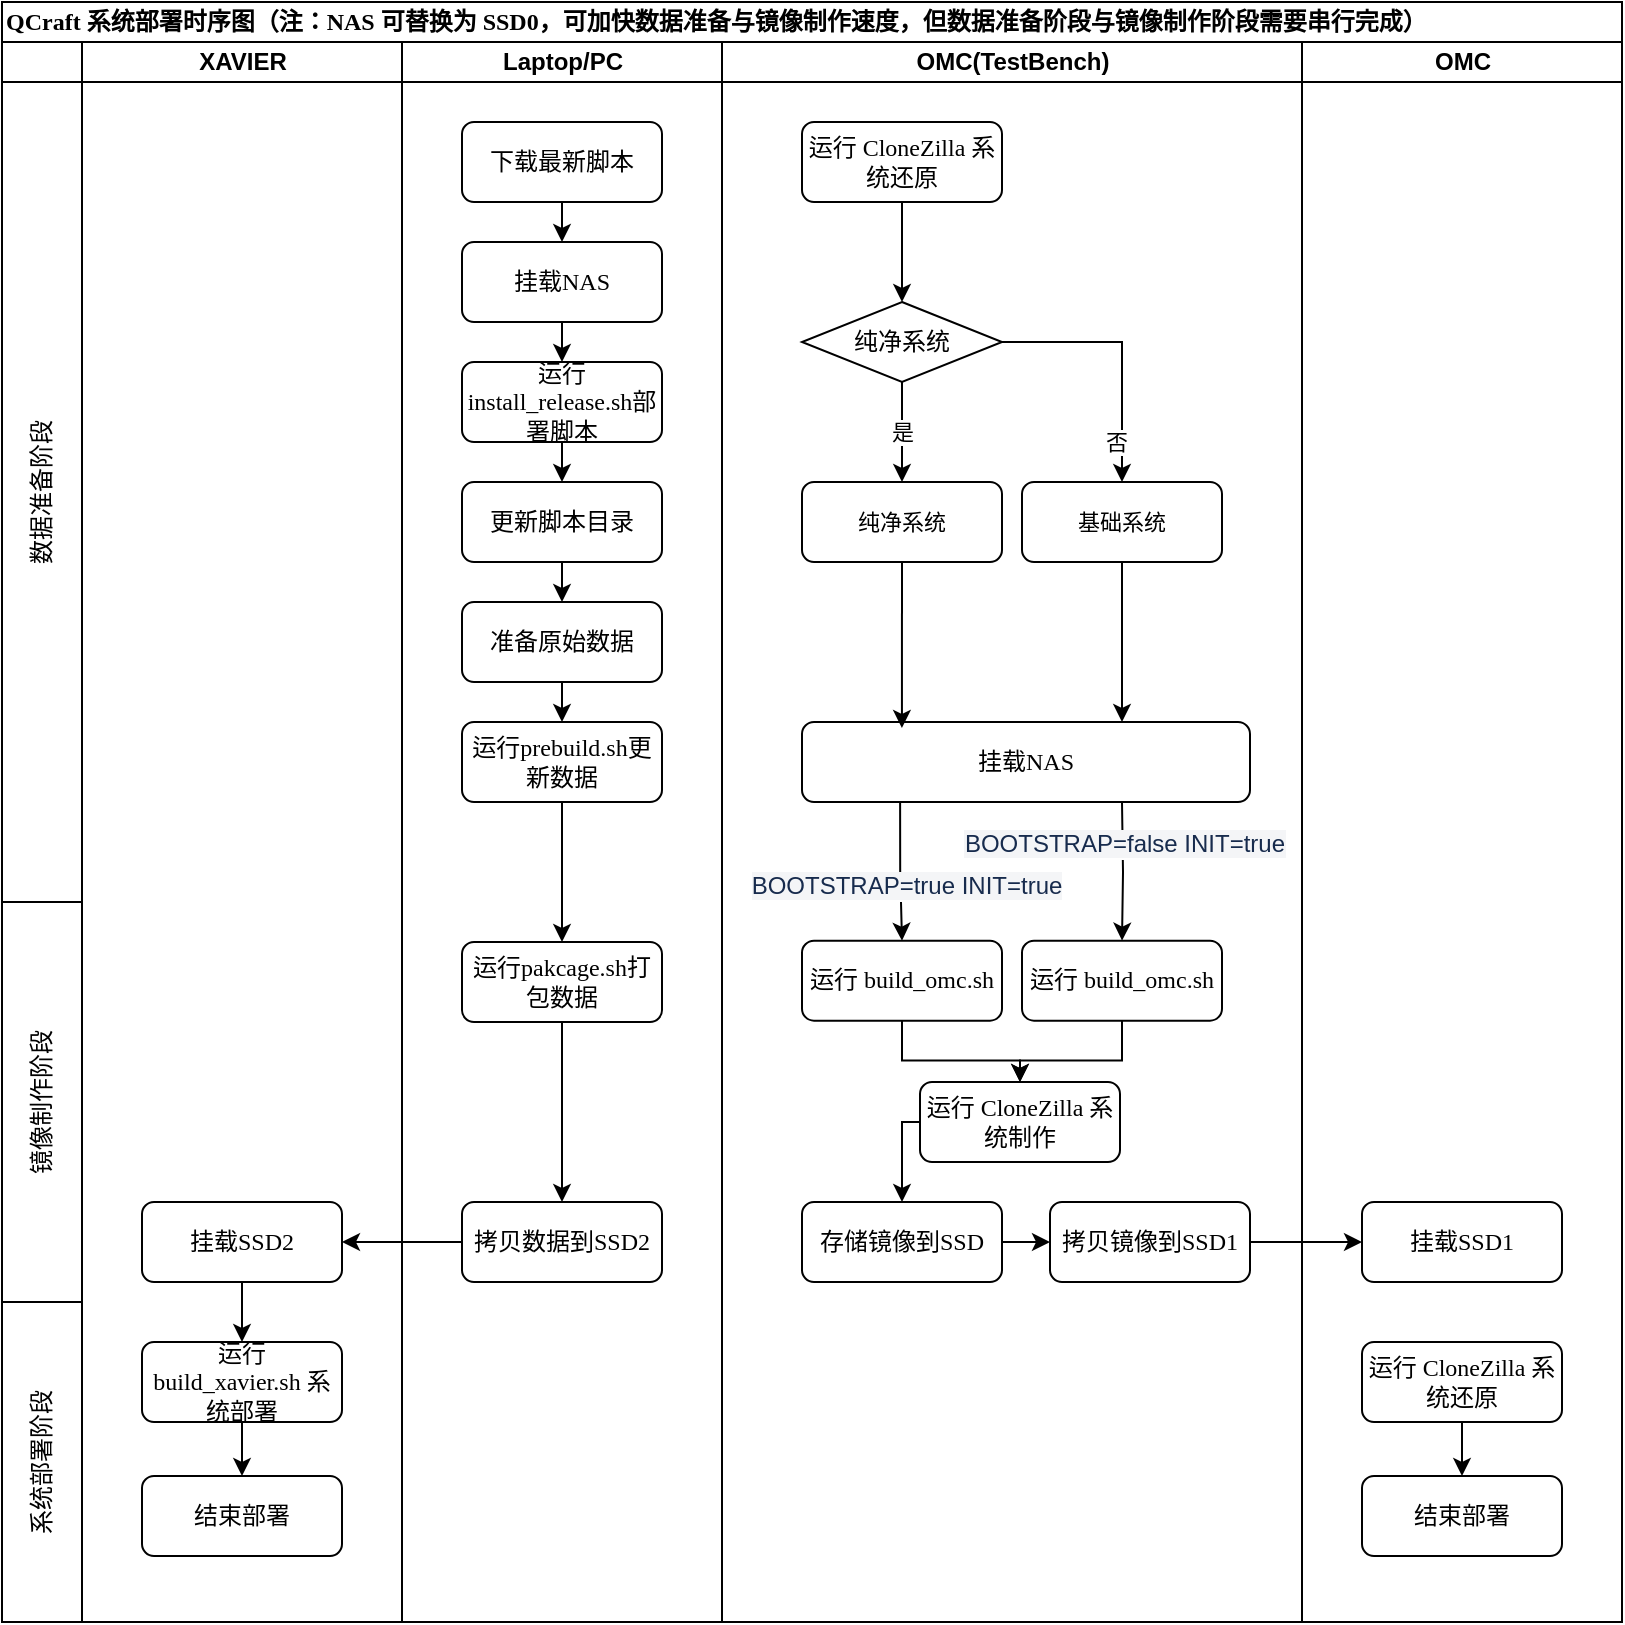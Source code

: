 <mxfile version="13.11.0" type="github">
  <diagram name="Page-1" id="74e2e168-ea6b-b213-b513-2b3c1d86103e">
    <mxGraphModel dx="1329" dy="921" grid="1" gridSize="10" guides="1" tooltips="1" connect="1" arrows="1" fold="1" page="1" pageScale="1" pageWidth="1100" pageHeight="850" background="#ffffff" math="0" shadow="0">
      <root>
        <mxCell id="0" />
        <mxCell id="1" parent="0" />
        <mxCell id="6PLmAHvb3xFuPF-B3GsO-1" value="QCraft 系统部署时序图（注：NAS 可替换为 SSD0，可加快数据准备与镜像制作速度，但数据准备阶段与镜像制作阶段需要串行完成）" style="swimlane;html=1;childLayout=stackLayout;startSize=20;rounded=0;shadow=0;labelBackgroundColor=none;strokeWidth=1;fontFamily=Verdana;fontSize=12;align=left;" vertex="1" parent="1">
          <mxGeometry x="1" y="10" width="810" height="810" as="geometry" />
        </mxCell>
        <mxCell id="6PLmAHvb3xFuPF-B3GsO-2" value="" style="swimlane;html=1;startSize=20;" vertex="1" parent="6PLmAHvb3xFuPF-B3GsO-1">
          <mxGeometry y="20" width="40" height="790" as="geometry" />
        </mxCell>
        <mxCell id="6PLmAHvb3xFuPF-B3GsO-3" value="数据准备阶段" style="whiteSpace=wrap;html=1;gradientDirection=west;fontFamily=Helvetica;horizontal=0;" vertex="1" parent="6PLmAHvb3xFuPF-B3GsO-2">
          <mxGeometry y="20" width="40" height="410" as="geometry" />
        </mxCell>
        <mxCell id="6PLmAHvb3xFuPF-B3GsO-4" value="系统部署阶段" style="whiteSpace=wrap;html=1;horizontal=0;" vertex="1" parent="6PLmAHvb3xFuPF-B3GsO-2">
          <mxGeometry y="630" width="40" height="160" as="geometry" />
        </mxCell>
        <mxCell id="6PLmAHvb3xFuPF-B3GsO-5" value="镜像制作阶段" style="whiteSpace=wrap;html=1;horizontal=0;" vertex="1" parent="6PLmAHvb3xFuPF-B3GsO-2">
          <mxGeometry y="430" width="40" height="200" as="geometry" />
        </mxCell>
        <mxCell id="6PLmAHvb3xFuPF-B3GsO-126" value="XAVIER" style="swimlane;html=1;startSize=20;" vertex="1" parent="6PLmAHvb3xFuPF-B3GsO-1">
          <mxGeometry x="40" y="20" width="160" height="790" as="geometry" />
        </mxCell>
        <mxCell id="6PLmAHvb3xFuPF-B3GsO-149" style="edgeStyle=orthogonalEdgeStyle;rounded=0;orthogonalLoop=1;jettySize=auto;html=1;exitX=0.5;exitY=1;exitDx=0;exitDy=0;entryX=0.5;entryY=0;entryDx=0;entryDy=0;" edge="1" parent="6PLmAHvb3xFuPF-B3GsO-126" source="6PLmAHvb3xFuPF-B3GsO-127" target="6PLmAHvb3xFuPF-B3GsO-147">
          <mxGeometry relative="1" as="geometry" />
        </mxCell>
        <mxCell id="6PLmAHvb3xFuPF-B3GsO-127" value="运行 build_xavier.sh 系统部署" style="rounded=1;whiteSpace=wrap;html=1;shadow=0;labelBackgroundColor=none;strokeWidth=1;fontFamily=Verdana;fontSize=12;align=center;imageHeight=24;" vertex="1" parent="6PLmAHvb3xFuPF-B3GsO-126">
          <mxGeometry x="30" y="650" width="100" height="40" as="geometry" />
        </mxCell>
        <mxCell id="6PLmAHvb3xFuPF-B3GsO-140" style="edgeStyle=orthogonalEdgeStyle;rounded=0;orthogonalLoop=1;jettySize=auto;html=1;exitX=0.5;exitY=1;exitDx=0;exitDy=0;entryX=0.5;entryY=0;entryDx=0;entryDy=0;" edge="1" parent="6PLmAHvb3xFuPF-B3GsO-126" source="6PLmAHvb3xFuPF-B3GsO-130" target="6PLmAHvb3xFuPF-B3GsO-127">
          <mxGeometry relative="1" as="geometry" />
        </mxCell>
        <mxCell id="6PLmAHvb3xFuPF-B3GsO-130" value="挂载SSD2" style="rounded=1;whiteSpace=wrap;html=1;shadow=0;labelBackgroundColor=none;strokeWidth=1;fontFamily=Verdana;fontSize=12;align=center;imageHeight=24;" vertex="1" parent="6PLmAHvb3xFuPF-B3GsO-126">
          <mxGeometry x="30" y="580" width="100" height="40" as="geometry" />
        </mxCell>
        <mxCell id="6PLmAHvb3xFuPF-B3GsO-147" value="结束部署" style="rounded=1;whiteSpace=wrap;html=1;shadow=0;labelBackgroundColor=none;strokeWidth=1;fontFamily=Verdana;fontSize=12;align=center;imageHeight=24;" vertex="1" parent="6PLmAHvb3xFuPF-B3GsO-126">
          <mxGeometry x="30" y="717" width="100" height="40" as="geometry" />
        </mxCell>
        <mxCell id="6PLmAHvb3xFuPF-B3GsO-6" value="Laptop/PC" style="swimlane;html=1;startSize=20;" vertex="1" parent="6PLmAHvb3xFuPF-B3GsO-1">
          <mxGeometry x="200" y="20" width="160" height="790" as="geometry" />
        </mxCell>
        <mxCell id="6PLmAHvb3xFuPF-B3GsO-7" style="edgeStyle=orthogonalEdgeStyle;rounded=0;orthogonalLoop=1;jettySize=auto;html=1;exitX=0.5;exitY=1;exitDx=0;exitDy=0;entryX=0.5;entryY=0;entryDx=0;entryDy=0;fontFamily=Helvetica;fontSize=14;" edge="1" parent="6PLmAHvb3xFuPF-B3GsO-6" source="6PLmAHvb3xFuPF-B3GsO-8" target="6PLmAHvb3xFuPF-B3GsO-9">
          <mxGeometry relative="1" as="geometry" />
        </mxCell>
        <mxCell id="6PLmAHvb3xFuPF-B3GsO-8" value="下载最新脚本" style="rounded=1;whiteSpace=wrap;html=1;shadow=0;labelBackgroundColor=none;strokeWidth=1;fontFamily=Verdana;fontSize=12;align=center;imageHeight=24;" vertex="1" parent="6PLmAHvb3xFuPF-B3GsO-6">
          <mxGeometry x="30" y="40" width="100" height="40" as="geometry" />
        </mxCell>
        <mxCell id="6PLmAHvb3xFuPF-B3GsO-89" style="edgeStyle=orthogonalEdgeStyle;rounded=0;orthogonalLoop=1;jettySize=auto;html=1;exitX=0.5;exitY=1;exitDx=0;exitDy=0;entryX=0.5;entryY=0;entryDx=0;entryDy=0;" edge="1" parent="6PLmAHvb3xFuPF-B3GsO-6" source="6PLmAHvb3xFuPF-B3GsO-9" target="6PLmAHvb3xFuPF-B3GsO-41">
          <mxGeometry relative="1" as="geometry" />
        </mxCell>
        <mxCell id="6PLmAHvb3xFuPF-B3GsO-9" value="挂载NAS" style="rounded=1;whiteSpace=wrap;html=1;shadow=0;labelBackgroundColor=none;strokeWidth=1;fontFamily=Verdana;fontSize=12;align=center;imageHeight=24;" vertex="1" parent="6PLmAHvb3xFuPF-B3GsO-6">
          <mxGeometry x="30" y="100" width="100" height="40" as="geometry" />
        </mxCell>
        <mxCell id="6PLmAHvb3xFuPF-B3GsO-143" style="edgeStyle=orthogonalEdgeStyle;rounded=0;orthogonalLoop=1;jettySize=auto;html=1;exitX=0.5;exitY=1;exitDx=0;exitDy=0;entryX=0.5;entryY=0;entryDx=0;entryDy=0;" edge="1" parent="6PLmAHvb3xFuPF-B3GsO-6" source="6PLmAHvb3xFuPF-B3GsO-41" target="6PLmAHvb3xFuPF-B3GsO-98">
          <mxGeometry relative="1" as="geometry" />
        </mxCell>
        <mxCell id="6PLmAHvb3xFuPF-B3GsO-41" value="运行install_release.sh部署脚本" style="rounded=1;whiteSpace=wrap;html=1;shadow=0;labelBackgroundColor=none;strokeWidth=1;fontFamily=Verdana;fontSize=12;align=center;imageHeight=24;" vertex="1" parent="6PLmAHvb3xFuPF-B3GsO-6">
          <mxGeometry x="30" y="160" width="100" height="40" as="geometry" />
        </mxCell>
        <mxCell id="6PLmAHvb3xFuPF-B3GsO-98" value="更新脚本目录" style="rounded=1;whiteSpace=wrap;html=1;shadow=0;labelBackgroundColor=none;strokeWidth=1;fontFamily=Verdana;fontSize=12;align=center;imageHeight=24;" vertex="1" parent="6PLmAHvb3xFuPF-B3GsO-6">
          <mxGeometry x="30" y="220" width="100" height="40" as="geometry" />
        </mxCell>
        <mxCell id="6PLmAHvb3xFuPF-B3GsO-42" value="准备原始数据" style="rounded=1;whiteSpace=wrap;html=1;shadow=0;labelBackgroundColor=none;strokeWidth=1;fontFamily=Verdana;fontSize=12;align=center;imageHeight=24;" vertex="1" parent="6PLmAHvb3xFuPF-B3GsO-6">
          <mxGeometry x="30" y="280" width="100" height="40" as="geometry" />
        </mxCell>
        <mxCell id="6PLmAHvb3xFuPF-B3GsO-43" value="运行prebuild.sh更新数据" style="rounded=1;whiteSpace=wrap;html=1;shadow=0;labelBackgroundColor=none;strokeWidth=1;fontFamily=Verdana;fontSize=12;align=center;imageHeight=24;" vertex="1" parent="6PLmAHvb3xFuPF-B3GsO-6">
          <mxGeometry x="30" y="340" width="100" height="40" as="geometry" />
        </mxCell>
        <mxCell id="6PLmAHvb3xFuPF-B3GsO-53" value="运行pakcage.sh打包数据" style="rounded=1;whiteSpace=wrap;html=1;shadow=0;labelBackgroundColor=none;strokeWidth=1;fontFamily=Verdana;fontSize=12;align=center;imageHeight=24;" vertex="1" parent="6PLmAHvb3xFuPF-B3GsO-6">
          <mxGeometry x="30" y="450" width="100" height="40" as="geometry" />
        </mxCell>
        <mxCell id="6PLmAHvb3xFuPF-B3GsO-52" value="拷贝数据到SSD2" style="rounded=1;whiteSpace=wrap;html=1;shadow=0;labelBackgroundColor=none;strokeWidth=1;fontFamily=Verdana;fontSize=12;align=center;imageHeight=24;" vertex="1" parent="6PLmAHvb3xFuPF-B3GsO-6">
          <mxGeometry x="30" y="580" width="100" height="40" as="geometry" />
        </mxCell>
        <mxCell id="6PLmAHvb3xFuPF-B3GsO-100" style="edgeStyle=orthogonalEdgeStyle;rounded=0;orthogonalLoop=1;jettySize=auto;html=1;exitX=0.5;exitY=1;exitDx=0;exitDy=0;entryX=0.5;entryY=0;entryDx=0;entryDy=0;" edge="1" parent="6PLmAHvb3xFuPF-B3GsO-6" source="6PLmAHvb3xFuPF-B3GsO-98" target="6PLmAHvb3xFuPF-B3GsO-42">
          <mxGeometry relative="1" as="geometry" />
        </mxCell>
        <mxCell id="6PLmAHvb3xFuPF-B3GsO-101" style="edgeStyle=orthogonalEdgeStyle;rounded=0;orthogonalLoop=1;jettySize=auto;html=1;exitX=0.5;exitY=1;exitDx=0;exitDy=0;entryX=0.5;entryY=0;entryDx=0;entryDy=0;" edge="1" parent="6PLmAHvb3xFuPF-B3GsO-6" source="6PLmAHvb3xFuPF-B3GsO-42" target="6PLmAHvb3xFuPF-B3GsO-43">
          <mxGeometry relative="1" as="geometry" />
        </mxCell>
        <mxCell id="6PLmAHvb3xFuPF-B3GsO-118" style="edgeStyle=orthogonalEdgeStyle;rounded=0;orthogonalLoop=1;jettySize=auto;html=1;exitX=0.5;exitY=1;exitDx=0;exitDy=0;" edge="1" parent="6PLmAHvb3xFuPF-B3GsO-6" source="6PLmAHvb3xFuPF-B3GsO-43" target="6PLmAHvb3xFuPF-B3GsO-53">
          <mxGeometry relative="1" as="geometry" />
        </mxCell>
        <mxCell id="6PLmAHvb3xFuPF-B3GsO-137" style="edgeStyle=orthogonalEdgeStyle;rounded=0;orthogonalLoop=1;jettySize=auto;html=1;exitX=0.5;exitY=1;exitDx=0;exitDy=0;entryX=0.5;entryY=0;entryDx=0;entryDy=0;" edge="1" parent="6PLmAHvb3xFuPF-B3GsO-6" source="6PLmAHvb3xFuPF-B3GsO-53" target="6PLmAHvb3xFuPF-B3GsO-52">
          <mxGeometry relative="1" as="geometry" />
        </mxCell>
        <mxCell id="6PLmAHvb3xFuPF-B3GsO-21" value="OMC(TestBench)" style="swimlane;html=1;startSize=20;" vertex="1" parent="6PLmAHvb3xFuPF-B3GsO-1">
          <mxGeometry x="360" y="20" width="290" height="790" as="geometry" />
        </mxCell>
        <mxCell id="6PLmAHvb3xFuPF-B3GsO-104" style="edgeStyle=orthogonalEdgeStyle;rounded=0;orthogonalLoop=1;jettySize=auto;html=1;exitX=0.5;exitY=1;exitDx=0;exitDy=0;entryX=0.5;entryY=0;entryDx=0;entryDy=0;" edge="1" parent="6PLmAHvb3xFuPF-B3GsO-21" source="6PLmAHvb3xFuPF-B3GsO-51" target="6PLmAHvb3xFuPF-B3GsO-103">
          <mxGeometry relative="1" as="geometry" />
        </mxCell>
        <mxCell id="6PLmAHvb3xFuPF-B3GsO-51" value="运行 CloneZilla 系统还原" style="rounded=1;whiteSpace=wrap;html=1;shadow=0;labelBackgroundColor=none;strokeWidth=1;fontFamily=Verdana;fontSize=12;align=center;imageHeight=24;" vertex="1" parent="6PLmAHvb3xFuPF-B3GsO-21">
          <mxGeometry x="40" y="40" width="100" height="40" as="geometry" />
        </mxCell>
        <mxCell id="6PLmAHvb3xFuPF-B3GsO-110" style="edgeStyle=orthogonalEdgeStyle;rounded=0;orthogonalLoop=1;jettySize=auto;html=1;exitX=0.219;exitY=0.971;exitDx=0;exitDy=0;entryX=0.5;entryY=0;entryDx=0;entryDy=0;exitPerimeter=0;" edge="1" parent="6PLmAHvb3xFuPF-B3GsO-21" source="6PLmAHvb3xFuPF-B3GsO-112" target="6PLmAHvb3xFuPF-B3GsO-84">
          <mxGeometry relative="1" as="geometry" />
        </mxCell>
        <mxCell id="6PLmAHvb3xFuPF-B3GsO-111" value="&lt;span style=&quot;color: rgb(23 , 43 , 77) ; font-size: 12px ; text-align: left ; background-color: rgb(244 , 245 , 247)&quot;&gt;BOOTSTRAP=true INIT=true&lt;/span&gt;" style="edgeLabel;html=1;align=center;verticalAlign=middle;resizable=0;points=[];" vertex="1" connectable="0" parent="6PLmAHvb3xFuPF-B3GsO-110">
          <mxGeometry x="0.227" y="2" relative="1" as="geometry">
            <mxPoint as="offset" />
          </mxGeometry>
        </mxCell>
        <mxCell id="6PLmAHvb3xFuPF-B3GsO-44" value="&lt;span style=&quot;font-family: &amp;#34;helvetica&amp;#34; ; font-size: 11px ; background-color: rgb(255 , 255 , 255)&quot;&gt;纯净系统&lt;/span&gt;" style="rounded=1;whiteSpace=wrap;html=1;shadow=0;labelBackgroundColor=none;strokeWidth=1;fontFamily=Verdana;fontSize=12;align=center;imageHeight=24;" vertex="1" parent="6PLmAHvb3xFuPF-B3GsO-21">
          <mxGeometry x="40" y="220" width="100" height="40" as="geometry" />
        </mxCell>
        <mxCell id="6PLmAHvb3xFuPF-B3GsO-103" value="纯净系统" style="rhombus;whiteSpace=wrap;html=1;rounded=0;shadow=0;labelBackgroundColor=none;strokeWidth=1;fontFamily=Verdana;fontSize=12;align=center;" vertex="1" parent="6PLmAHvb3xFuPF-B3GsO-21">
          <mxGeometry x="40" y="130" width="100" height="40" as="geometry" />
        </mxCell>
        <mxCell id="6PLmAHvb3xFuPF-B3GsO-106" style="edgeStyle=orthogonalEdgeStyle;rounded=0;orthogonalLoop=1;jettySize=auto;html=1;exitX=0.5;exitY=1;exitDx=0;exitDy=0;entryX=0.5;entryY=0;entryDx=0;entryDy=0;" edge="1" parent="6PLmAHvb3xFuPF-B3GsO-21" source="6PLmAHvb3xFuPF-B3GsO-103" target="6PLmAHvb3xFuPF-B3GsO-44">
          <mxGeometry relative="1" as="geometry">
            <mxPoint x="50.167" y="195" as="targetPoint" />
          </mxGeometry>
        </mxCell>
        <mxCell id="6PLmAHvb3xFuPF-B3GsO-108" value="是" style="edgeLabel;html=1;align=center;verticalAlign=middle;resizable=0;points=[];" vertex="1" connectable="0" parent="6PLmAHvb3xFuPF-B3GsO-106">
          <mxGeometry x="-0.258" y="-1" relative="1" as="geometry">
            <mxPoint x="1" y="6.67" as="offset" />
          </mxGeometry>
        </mxCell>
        <mxCell id="6PLmAHvb3xFuPF-B3GsO-117" style="edgeStyle=orthogonalEdgeStyle;rounded=0;orthogonalLoop=1;jettySize=auto;html=1;exitX=0.5;exitY=1;exitDx=0;exitDy=0;entryX=0.5;entryY=0;entryDx=0;entryDy=0;" edge="1" parent="6PLmAHvb3xFuPF-B3GsO-21" source="6PLmAHvb3xFuPF-B3GsO-10" target="6PLmAHvb3xFuPF-B3GsO-83">
          <mxGeometry relative="1" as="geometry" />
        </mxCell>
        <mxCell id="6PLmAHvb3xFuPF-B3GsO-10" value="运行 build_omc.sh" style="rounded=1;whiteSpace=wrap;html=1;shadow=0;labelBackgroundColor=none;strokeWidth=1;fontFamily=Verdana;fontSize=12;align=center;imageHeight=24;" vertex="1" parent="6PLmAHvb3xFuPF-B3GsO-21">
          <mxGeometry x="150" y="449.33" width="100" height="40" as="geometry" />
        </mxCell>
        <mxCell id="6PLmAHvb3xFuPF-B3GsO-123" style="edgeStyle=orthogonalEdgeStyle;rounded=0;orthogonalLoop=1;jettySize=auto;html=1;exitX=0.5;exitY=1;exitDx=0;exitDy=0;" edge="1" parent="6PLmAHvb3xFuPF-B3GsO-21" source="6PLmAHvb3xFuPF-B3GsO-109">
          <mxGeometry relative="1" as="geometry">
            <mxPoint x="200" y="340" as="targetPoint" />
          </mxGeometry>
        </mxCell>
        <mxCell id="6PLmAHvb3xFuPF-B3GsO-109" value="&lt;span style=&quot;font-family: &amp;#34;helvetica&amp;#34; ; font-size: 11px ; background-color: rgb(255 , 255 , 255)&quot;&gt;基础系统&lt;/span&gt;" style="rounded=1;whiteSpace=wrap;html=1;shadow=0;labelBackgroundColor=none;strokeWidth=1;fontFamily=Verdana;fontSize=12;align=center;imageHeight=24;" vertex="1" parent="6PLmAHvb3xFuPF-B3GsO-21">
          <mxGeometry x="150" y="220" width="100" height="40" as="geometry" />
        </mxCell>
        <mxCell id="6PLmAHvb3xFuPF-B3GsO-105" style="edgeStyle=orthogonalEdgeStyle;rounded=0;orthogonalLoop=1;jettySize=auto;html=1;exitX=1;exitY=0.5;exitDx=0;exitDy=0;" edge="1" parent="6PLmAHvb3xFuPF-B3GsO-21" source="6PLmAHvb3xFuPF-B3GsO-103" target="6PLmAHvb3xFuPF-B3GsO-109">
          <mxGeometry relative="1" as="geometry" />
        </mxCell>
        <mxCell id="6PLmAHvb3xFuPF-B3GsO-107" value="否" style="edgeLabel;html=1;align=center;verticalAlign=middle;resizable=0;points=[];" vertex="1" connectable="0" parent="6PLmAHvb3xFuPF-B3GsO-105">
          <mxGeometry x="-0.357" y="-2" relative="1" as="geometry">
            <mxPoint x="15" y="48" as="offset" />
          </mxGeometry>
        </mxCell>
        <mxCell id="6PLmAHvb3xFuPF-B3GsO-48" style="edgeStyle=orthogonalEdgeStyle;rounded=0;orthogonalLoop=1;jettySize=auto;html=1;exitX=0.5;exitY=1;exitDx=0;exitDy=0;entryX=0.5;entryY=0;entryDx=0;entryDy=0;" edge="1" parent="6PLmAHvb3xFuPF-B3GsO-21" target="6PLmAHvb3xFuPF-B3GsO-10">
          <mxGeometry relative="1" as="geometry">
            <mxPoint x="200" y="380" as="sourcePoint" />
          </mxGeometry>
        </mxCell>
        <mxCell id="6PLmAHvb3xFuPF-B3GsO-49" value="&lt;span style=&quot;color: rgb(23 , 43 , 77) ; font-family: , &amp;#34;sf mono&amp;#34; , &amp;#34;segoe ui mono&amp;#34; , &amp;#34;roboto mono&amp;#34; , &amp;#34;ubuntu mono&amp;#34; , &amp;#34;menlo&amp;#34; , &amp;#34;consolas&amp;#34; , &amp;#34;courier&amp;#34; , monospace ; font-size: 12px ; text-align: left ; background-color: rgb(244 , 245 , 247)&quot;&gt;BOOTSTRAP=false INIT=true&lt;/span&gt;" style="edgeLabel;html=1;align=center;verticalAlign=middle;resizable=0;points=[];" vertex="1" connectable="0" parent="6PLmAHvb3xFuPF-B3GsO-48">
          <mxGeometry x="-0.224" y="1" relative="1" as="geometry">
            <mxPoint x="-1" y="-6.67" as="offset" />
          </mxGeometry>
        </mxCell>
        <mxCell id="6PLmAHvb3xFuPF-B3GsO-116" style="edgeStyle=orthogonalEdgeStyle;rounded=0;orthogonalLoop=1;jettySize=auto;html=1;exitX=0.5;exitY=1;exitDx=0;exitDy=0;entryX=0.5;entryY=0;entryDx=0;entryDy=0;" edge="1" parent="6PLmAHvb3xFuPF-B3GsO-21" source="6PLmAHvb3xFuPF-B3GsO-84" target="6PLmAHvb3xFuPF-B3GsO-83">
          <mxGeometry relative="1" as="geometry" />
        </mxCell>
        <mxCell id="6PLmAHvb3xFuPF-B3GsO-84" value="运行 build_omc.sh" style="rounded=1;whiteSpace=wrap;html=1;shadow=0;labelBackgroundColor=none;strokeWidth=1;fontFamily=Verdana;fontSize=12;align=center;imageHeight=24;" vertex="1" parent="6PLmAHvb3xFuPF-B3GsO-21">
          <mxGeometry x="40" y="449.33" width="100" height="40" as="geometry" />
        </mxCell>
        <mxCell id="6PLmAHvb3xFuPF-B3GsO-152" style="edgeStyle=orthogonalEdgeStyle;rounded=0;orthogonalLoop=1;jettySize=auto;html=1;exitX=0;exitY=0.5;exitDx=0;exitDy=0;entryX=0.5;entryY=0;entryDx=0;entryDy=0;" edge="1" parent="6PLmAHvb3xFuPF-B3GsO-21" source="6PLmAHvb3xFuPF-B3GsO-83" target="6PLmAHvb3xFuPF-B3GsO-124">
          <mxGeometry relative="1" as="geometry">
            <Array as="points">
              <mxPoint x="90" y="540" />
            </Array>
          </mxGeometry>
        </mxCell>
        <mxCell id="6PLmAHvb3xFuPF-B3GsO-83" value="运行 CloneZilla 系统制作" style="rounded=1;whiteSpace=wrap;html=1;shadow=0;labelBackgroundColor=none;strokeWidth=1;fontFamily=Verdana;fontSize=12;align=center;imageHeight=24;" vertex="1" parent="6PLmAHvb3xFuPF-B3GsO-21">
          <mxGeometry x="99" y="520" width="100" height="40" as="geometry" />
        </mxCell>
        <mxCell id="6PLmAHvb3xFuPF-B3GsO-112" value="挂载NAS" style="rounded=1;whiteSpace=wrap;html=1;shadow=0;labelBackgroundColor=none;strokeWidth=1;fontFamily=Verdana;fontSize=12;align=center;imageHeight=24;" vertex="1" parent="6PLmAHvb3xFuPF-B3GsO-21">
          <mxGeometry x="40" y="340" width="224" height="40" as="geometry" />
        </mxCell>
        <mxCell id="6PLmAHvb3xFuPF-B3GsO-113" style="edgeStyle=orthogonalEdgeStyle;rounded=0;orthogonalLoop=1;jettySize=auto;html=1;exitX=0.5;exitY=1;exitDx=0;exitDy=0;entryX=0.223;entryY=0.075;entryDx=0;entryDy=0;entryPerimeter=0;" edge="1" parent="6PLmAHvb3xFuPF-B3GsO-21" source="6PLmAHvb3xFuPF-B3GsO-44" target="6PLmAHvb3xFuPF-B3GsO-112">
          <mxGeometry relative="1" as="geometry">
            <mxPoint x="680.0" y="285" as="sourcePoint" />
            <mxPoint x="680.0" y="418.33" as="targetPoint" />
          </mxGeometry>
        </mxCell>
        <mxCell id="6PLmAHvb3xFuPF-B3GsO-124" value="存储镜像到SSD" style="rounded=1;whiteSpace=wrap;html=1;shadow=0;labelBackgroundColor=none;strokeWidth=1;fontFamily=Verdana;fontSize=12;align=center;imageHeight=24;" vertex="1" parent="6PLmAHvb3xFuPF-B3GsO-21">
          <mxGeometry x="40" y="580" width="100" height="40" as="geometry" />
        </mxCell>
        <mxCell id="6PLmAHvb3xFuPF-B3GsO-128" value="拷贝镜像到SSD1" style="rounded=1;whiteSpace=wrap;html=1;shadow=0;labelBackgroundColor=none;strokeWidth=1;fontFamily=Verdana;fontSize=12;align=center;imageHeight=24;" vertex="1" parent="6PLmAHvb3xFuPF-B3GsO-21">
          <mxGeometry x="164" y="580" width="100" height="40" as="geometry" />
        </mxCell>
        <mxCell id="6PLmAHvb3xFuPF-B3GsO-129" style="edgeStyle=orthogonalEdgeStyle;rounded=0;orthogonalLoop=1;jettySize=auto;html=1;exitX=1;exitY=0.5;exitDx=0;exitDy=0;entryX=0;entryY=0.5;entryDx=0;entryDy=0;" edge="1" parent="6PLmAHvb3xFuPF-B3GsO-21" source="6PLmAHvb3xFuPF-B3GsO-124" target="6PLmAHvb3xFuPF-B3GsO-128">
          <mxGeometry relative="1" as="geometry" />
        </mxCell>
        <mxCell id="6PLmAHvb3xFuPF-B3GsO-29" value="OMC" style="swimlane;html=1;startSize=20;" vertex="1" parent="6PLmAHvb3xFuPF-B3GsO-1">
          <mxGeometry x="650" y="20" width="160" height="790" as="geometry" />
        </mxCell>
        <mxCell id="6PLmAHvb3xFuPF-B3GsO-150" style="edgeStyle=orthogonalEdgeStyle;rounded=0;orthogonalLoop=1;jettySize=auto;html=1;exitX=0.5;exitY=1;exitDx=0;exitDy=0;entryX=0.5;entryY=0;entryDx=0;entryDy=0;" edge="1" parent="6PLmAHvb3xFuPF-B3GsO-29" source="6PLmAHvb3xFuPF-B3GsO-23" target="6PLmAHvb3xFuPF-B3GsO-148">
          <mxGeometry relative="1" as="geometry" />
        </mxCell>
        <mxCell id="6PLmAHvb3xFuPF-B3GsO-23" value="运行 CloneZilla 系统还原" style="rounded=1;whiteSpace=wrap;html=1;shadow=0;labelBackgroundColor=none;strokeWidth=1;fontFamily=Verdana;fontSize=12;align=center;imageHeight=24;" vertex="1" parent="6PLmAHvb3xFuPF-B3GsO-29">
          <mxGeometry x="30" y="650" width="100" height="40" as="geometry" />
        </mxCell>
        <mxCell id="6PLmAHvb3xFuPF-B3GsO-148" value="结束部署" style="rounded=1;whiteSpace=wrap;html=1;shadow=0;labelBackgroundColor=none;strokeWidth=1;fontFamily=Verdana;fontSize=12;align=center;imageHeight=24;" vertex="1" parent="6PLmAHvb3xFuPF-B3GsO-29">
          <mxGeometry x="30" y="717" width="100" height="40" as="geometry" />
        </mxCell>
        <mxCell id="6PLmAHvb3xFuPF-B3GsO-153" value="挂载SSD1" style="rounded=1;whiteSpace=wrap;html=1;shadow=0;labelBackgroundColor=none;strokeWidth=1;fontFamily=Verdana;fontSize=12;align=center;imageHeight=24;" vertex="1" parent="6PLmAHvb3xFuPF-B3GsO-29">
          <mxGeometry x="30" y="580" width="100" height="40" as="geometry" />
        </mxCell>
        <mxCell id="6PLmAHvb3xFuPF-B3GsO-146" style="edgeStyle=orthogonalEdgeStyle;rounded=0;orthogonalLoop=1;jettySize=auto;html=1;exitX=0;exitY=0.5;exitDx=0;exitDy=0;entryX=1;entryY=0.5;entryDx=0;entryDy=0;" edge="1" parent="6PLmAHvb3xFuPF-B3GsO-1" source="6PLmAHvb3xFuPF-B3GsO-52" target="6PLmAHvb3xFuPF-B3GsO-130">
          <mxGeometry relative="1" as="geometry" />
        </mxCell>
        <mxCell id="6PLmAHvb3xFuPF-B3GsO-154" style="edgeStyle=orthogonalEdgeStyle;rounded=0;orthogonalLoop=1;jettySize=auto;html=1;exitX=1;exitY=0.5;exitDx=0;exitDy=0;" edge="1" parent="6PLmAHvb3xFuPF-B3GsO-1" source="6PLmAHvb3xFuPF-B3GsO-128" target="6PLmAHvb3xFuPF-B3GsO-153">
          <mxGeometry relative="1" as="geometry" />
        </mxCell>
      </root>
    </mxGraphModel>
  </diagram>
</mxfile>
